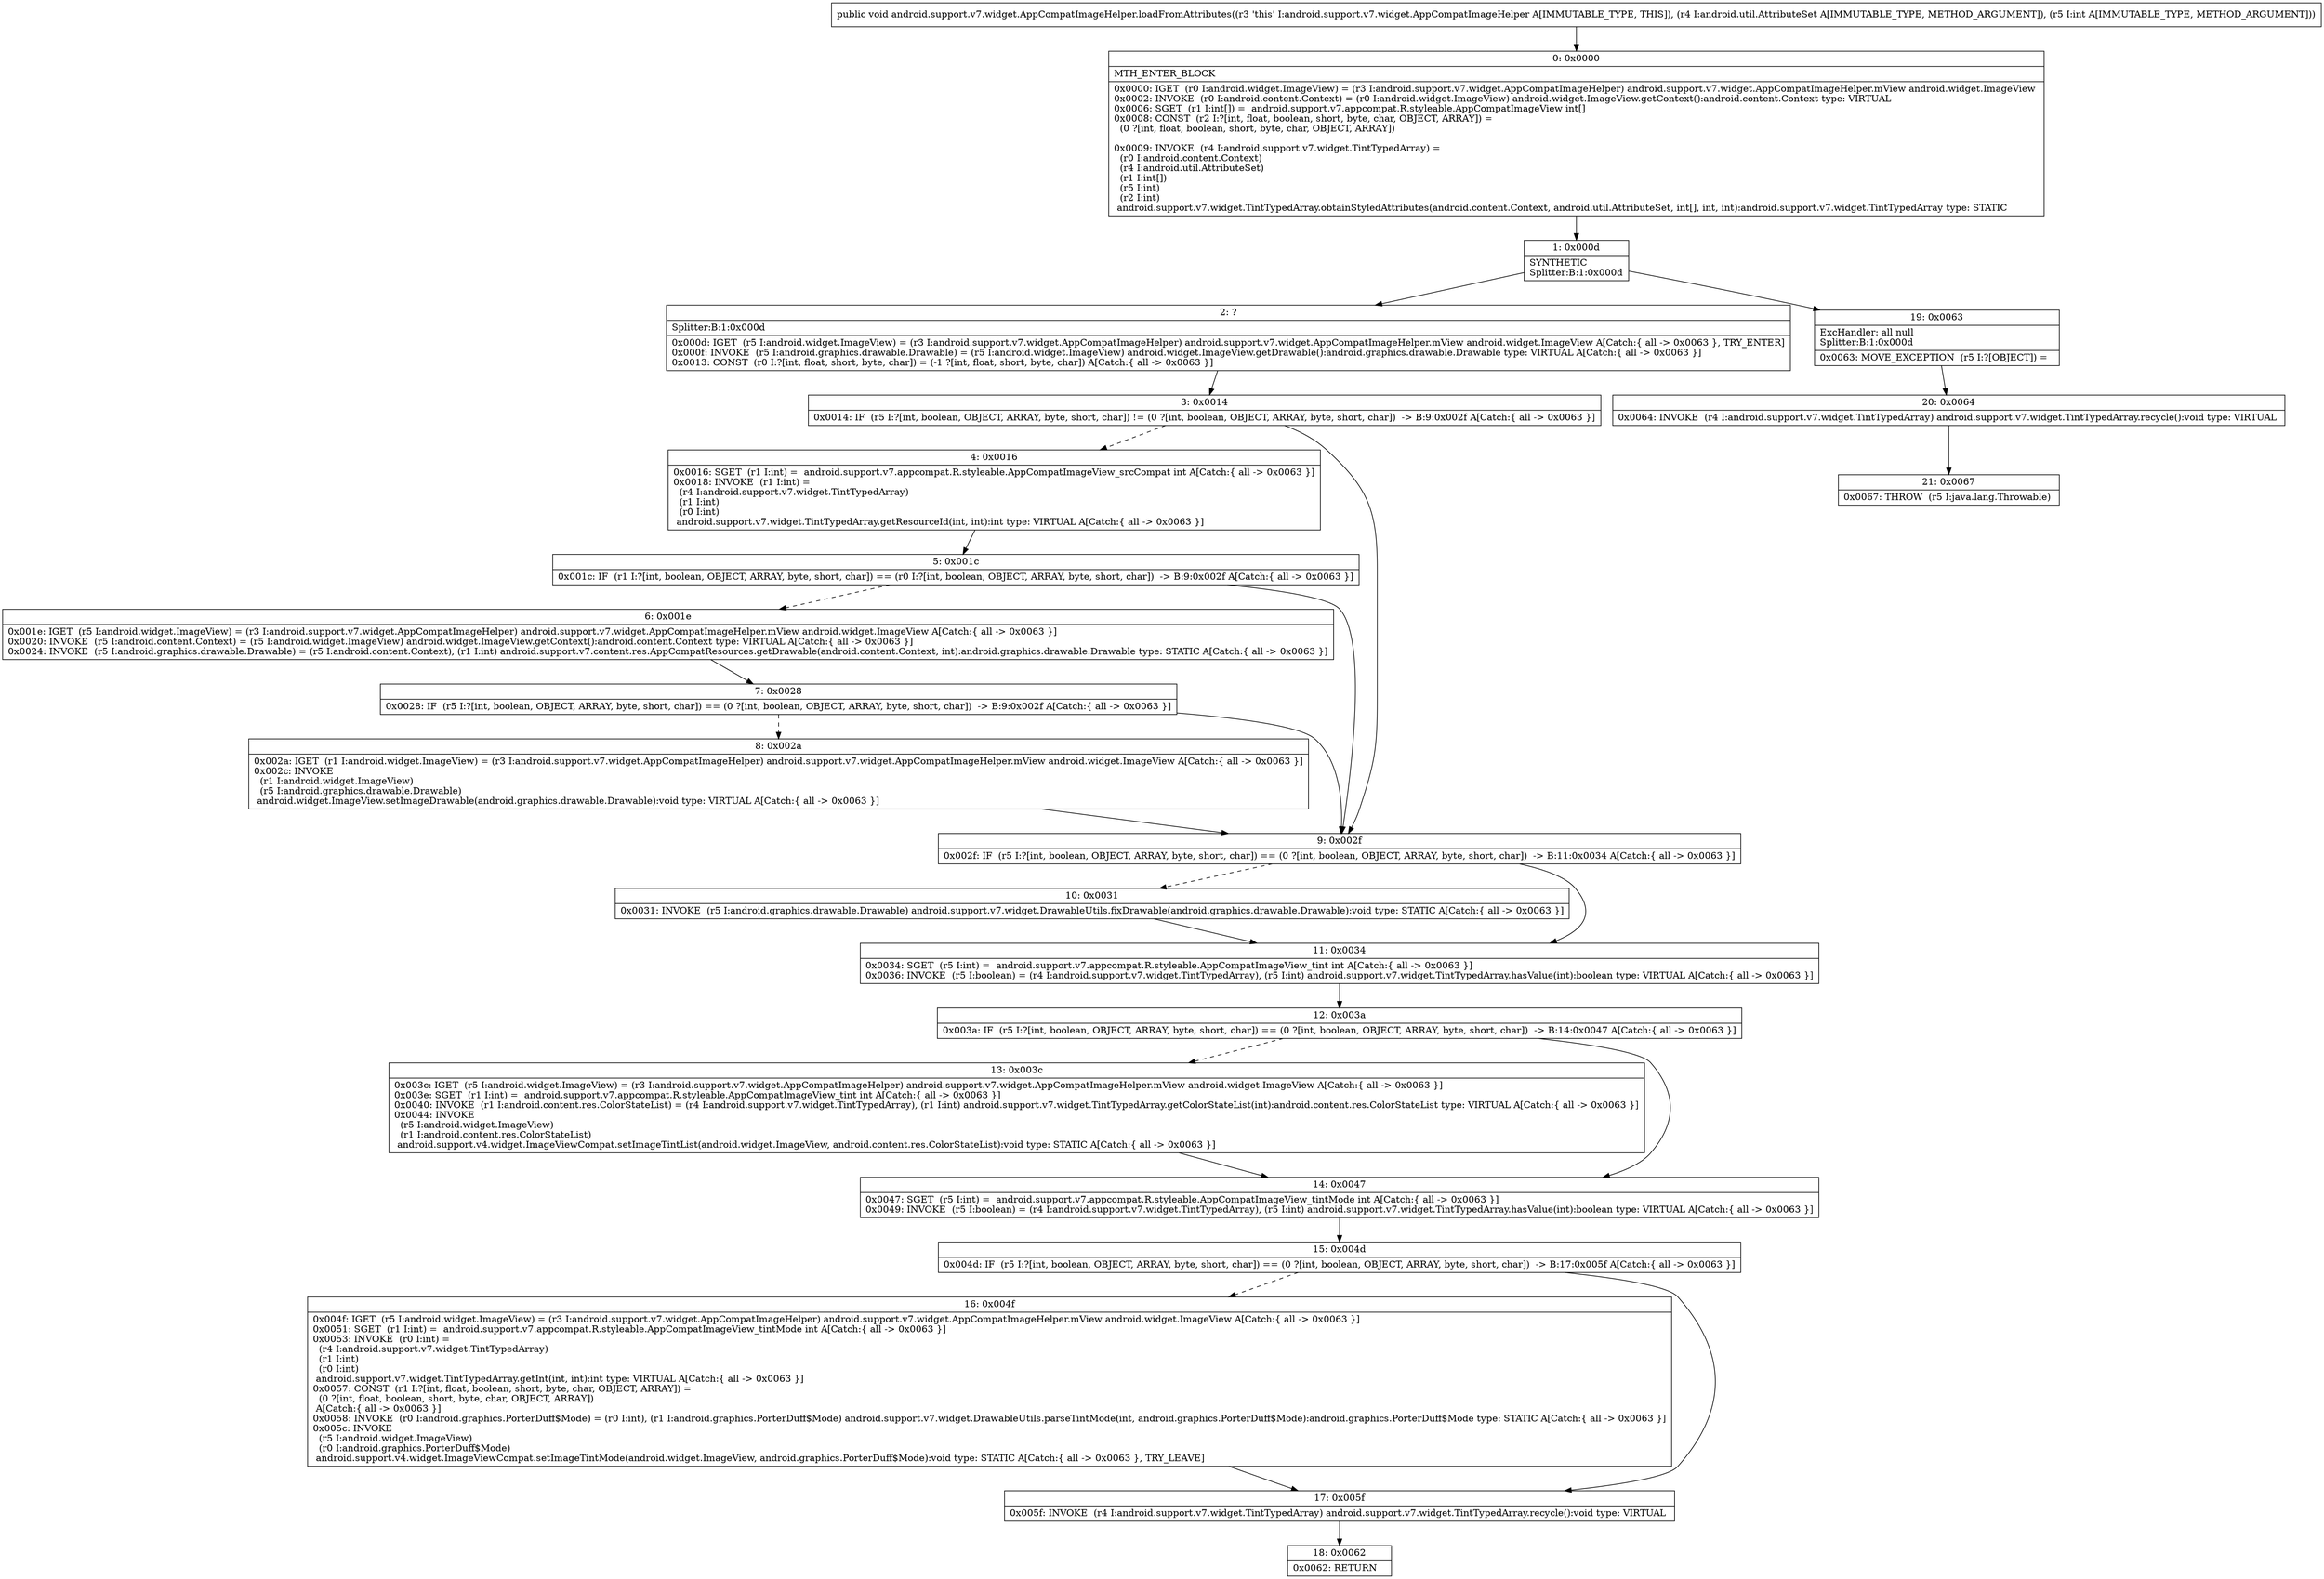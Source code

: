 digraph "CFG forandroid.support.v7.widget.AppCompatImageHelper.loadFromAttributes(Landroid\/util\/AttributeSet;I)V" {
Node_0 [shape=record,label="{0\:\ 0x0000|MTH_ENTER_BLOCK\l|0x0000: IGET  (r0 I:android.widget.ImageView) = (r3 I:android.support.v7.widget.AppCompatImageHelper) android.support.v7.widget.AppCompatImageHelper.mView android.widget.ImageView \l0x0002: INVOKE  (r0 I:android.content.Context) = (r0 I:android.widget.ImageView) android.widget.ImageView.getContext():android.content.Context type: VIRTUAL \l0x0006: SGET  (r1 I:int[]) =  android.support.v7.appcompat.R.styleable.AppCompatImageView int[] \l0x0008: CONST  (r2 I:?[int, float, boolean, short, byte, char, OBJECT, ARRAY]) = \l  (0 ?[int, float, boolean, short, byte, char, OBJECT, ARRAY])\l \l0x0009: INVOKE  (r4 I:android.support.v7.widget.TintTypedArray) = \l  (r0 I:android.content.Context)\l  (r4 I:android.util.AttributeSet)\l  (r1 I:int[])\l  (r5 I:int)\l  (r2 I:int)\l android.support.v7.widget.TintTypedArray.obtainStyledAttributes(android.content.Context, android.util.AttributeSet, int[], int, int):android.support.v7.widget.TintTypedArray type: STATIC \l}"];
Node_1 [shape=record,label="{1\:\ 0x000d|SYNTHETIC\lSplitter:B:1:0x000d\l}"];
Node_2 [shape=record,label="{2\:\ ?|Splitter:B:1:0x000d\l|0x000d: IGET  (r5 I:android.widget.ImageView) = (r3 I:android.support.v7.widget.AppCompatImageHelper) android.support.v7.widget.AppCompatImageHelper.mView android.widget.ImageView A[Catch:\{ all \-\> 0x0063 \}, TRY_ENTER]\l0x000f: INVOKE  (r5 I:android.graphics.drawable.Drawable) = (r5 I:android.widget.ImageView) android.widget.ImageView.getDrawable():android.graphics.drawable.Drawable type: VIRTUAL A[Catch:\{ all \-\> 0x0063 \}]\l0x0013: CONST  (r0 I:?[int, float, short, byte, char]) = (\-1 ?[int, float, short, byte, char]) A[Catch:\{ all \-\> 0x0063 \}]\l}"];
Node_3 [shape=record,label="{3\:\ 0x0014|0x0014: IF  (r5 I:?[int, boolean, OBJECT, ARRAY, byte, short, char]) != (0 ?[int, boolean, OBJECT, ARRAY, byte, short, char])  \-\> B:9:0x002f A[Catch:\{ all \-\> 0x0063 \}]\l}"];
Node_4 [shape=record,label="{4\:\ 0x0016|0x0016: SGET  (r1 I:int) =  android.support.v7.appcompat.R.styleable.AppCompatImageView_srcCompat int A[Catch:\{ all \-\> 0x0063 \}]\l0x0018: INVOKE  (r1 I:int) = \l  (r4 I:android.support.v7.widget.TintTypedArray)\l  (r1 I:int)\l  (r0 I:int)\l android.support.v7.widget.TintTypedArray.getResourceId(int, int):int type: VIRTUAL A[Catch:\{ all \-\> 0x0063 \}]\l}"];
Node_5 [shape=record,label="{5\:\ 0x001c|0x001c: IF  (r1 I:?[int, boolean, OBJECT, ARRAY, byte, short, char]) == (r0 I:?[int, boolean, OBJECT, ARRAY, byte, short, char])  \-\> B:9:0x002f A[Catch:\{ all \-\> 0x0063 \}]\l}"];
Node_6 [shape=record,label="{6\:\ 0x001e|0x001e: IGET  (r5 I:android.widget.ImageView) = (r3 I:android.support.v7.widget.AppCompatImageHelper) android.support.v7.widget.AppCompatImageHelper.mView android.widget.ImageView A[Catch:\{ all \-\> 0x0063 \}]\l0x0020: INVOKE  (r5 I:android.content.Context) = (r5 I:android.widget.ImageView) android.widget.ImageView.getContext():android.content.Context type: VIRTUAL A[Catch:\{ all \-\> 0x0063 \}]\l0x0024: INVOKE  (r5 I:android.graphics.drawable.Drawable) = (r5 I:android.content.Context), (r1 I:int) android.support.v7.content.res.AppCompatResources.getDrawable(android.content.Context, int):android.graphics.drawable.Drawable type: STATIC A[Catch:\{ all \-\> 0x0063 \}]\l}"];
Node_7 [shape=record,label="{7\:\ 0x0028|0x0028: IF  (r5 I:?[int, boolean, OBJECT, ARRAY, byte, short, char]) == (0 ?[int, boolean, OBJECT, ARRAY, byte, short, char])  \-\> B:9:0x002f A[Catch:\{ all \-\> 0x0063 \}]\l}"];
Node_8 [shape=record,label="{8\:\ 0x002a|0x002a: IGET  (r1 I:android.widget.ImageView) = (r3 I:android.support.v7.widget.AppCompatImageHelper) android.support.v7.widget.AppCompatImageHelper.mView android.widget.ImageView A[Catch:\{ all \-\> 0x0063 \}]\l0x002c: INVOKE  \l  (r1 I:android.widget.ImageView)\l  (r5 I:android.graphics.drawable.Drawable)\l android.widget.ImageView.setImageDrawable(android.graphics.drawable.Drawable):void type: VIRTUAL A[Catch:\{ all \-\> 0x0063 \}]\l}"];
Node_9 [shape=record,label="{9\:\ 0x002f|0x002f: IF  (r5 I:?[int, boolean, OBJECT, ARRAY, byte, short, char]) == (0 ?[int, boolean, OBJECT, ARRAY, byte, short, char])  \-\> B:11:0x0034 A[Catch:\{ all \-\> 0x0063 \}]\l}"];
Node_10 [shape=record,label="{10\:\ 0x0031|0x0031: INVOKE  (r5 I:android.graphics.drawable.Drawable) android.support.v7.widget.DrawableUtils.fixDrawable(android.graphics.drawable.Drawable):void type: STATIC A[Catch:\{ all \-\> 0x0063 \}]\l}"];
Node_11 [shape=record,label="{11\:\ 0x0034|0x0034: SGET  (r5 I:int) =  android.support.v7.appcompat.R.styleable.AppCompatImageView_tint int A[Catch:\{ all \-\> 0x0063 \}]\l0x0036: INVOKE  (r5 I:boolean) = (r4 I:android.support.v7.widget.TintTypedArray), (r5 I:int) android.support.v7.widget.TintTypedArray.hasValue(int):boolean type: VIRTUAL A[Catch:\{ all \-\> 0x0063 \}]\l}"];
Node_12 [shape=record,label="{12\:\ 0x003a|0x003a: IF  (r5 I:?[int, boolean, OBJECT, ARRAY, byte, short, char]) == (0 ?[int, boolean, OBJECT, ARRAY, byte, short, char])  \-\> B:14:0x0047 A[Catch:\{ all \-\> 0x0063 \}]\l}"];
Node_13 [shape=record,label="{13\:\ 0x003c|0x003c: IGET  (r5 I:android.widget.ImageView) = (r3 I:android.support.v7.widget.AppCompatImageHelper) android.support.v7.widget.AppCompatImageHelper.mView android.widget.ImageView A[Catch:\{ all \-\> 0x0063 \}]\l0x003e: SGET  (r1 I:int) =  android.support.v7.appcompat.R.styleable.AppCompatImageView_tint int A[Catch:\{ all \-\> 0x0063 \}]\l0x0040: INVOKE  (r1 I:android.content.res.ColorStateList) = (r4 I:android.support.v7.widget.TintTypedArray), (r1 I:int) android.support.v7.widget.TintTypedArray.getColorStateList(int):android.content.res.ColorStateList type: VIRTUAL A[Catch:\{ all \-\> 0x0063 \}]\l0x0044: INVOKE  \l  (r5 I:android.widget.ImageView)\l  (r1 I:android.content.res.ColorStateList)\l android.support.v4.widget.ImageViewCompat.setImageTintList(android.widget.ImageView, android.content.res.ColorStateList):void type: STATIC A[Catch:\{ all \-\> 0x0063 \}]\l}"];
Node_14 [shape=record,label="{14\:\ 0x0047|0x0047: SGET  (r5 I:int) =  android.support.v7.appcompat.R.styleable.AppCompatImageView_tintMode int A[Catch:\{ all \-\> 0x0063 \}]\l0x0049: INVOKE  (r5 I:boolean) = (r4 I:android.support.v7.widget.TintTypedArray), (r5 I:int) android.support.v7.widget.TintTypedArray.hasValue(int):boolean type: VIRTUAL A[Catch:\{ all \-\> 0x0063 \}]\l}"];
Node_15 [shape=record,label="{15\:\ 0x004d|0x004d: IF  (r5 I:?[int, boolean, OBJECT, ARRAY, byte, short, char]) == (0 ?[int, boolean, OBJECT, ARRAY, byte, short, char])  \-\> B:17:0x005f A[Catch:\{ all \-\> 0x0063 \}]\l}"];
Node_16 [shape=record,label="{16\:\ 0x004f|0x004f: IGET  (r5 I:android.widget.ImageView) = (r3 I:android.support.v7.widget.AppCompatImageHelper) android.support.v7.widget.AppCompatImageHelper.mView android.widget.ImageView A[Catch:\{ all \-\> 0x0063 \}]\l0x0051: SGET  (r1 I:int) =  android.support.v7.appcompat.R.styleable.AppCompatImageView_tintMode int A[Catch:\{ all \-\> 0x0063 \}]\l0x0053: INVOKE  (r0 I:int) = \l  (r4 I:android.support.v7.widget.TintTypedArray)\l  (r1 I:int)\l  (r0 I:int)\l android.support.v7.widget.TintTypedArray.getInt(int, int):int type: VIRTUAL A[Catch:\{ all \-\> 0x0063 \}]\l0x0057: CONST  (r1 I:?[int, float, boolean, short, byte, char, OBJECT, ARRAY]) = \l  (0 ?[int, float, boolean, short, byte, char, OBJECT, ARRAY])\l A[Catch:\{ all \-\> 0x0063 \}]\l0x0058: INVOKE  (r0 I:android.graphics.PorterDuff$Mode) = (r0 I:int), (r1 I:android.graphics.PorterDuff$Mode) android.support.v7.widget.DrawableUtils.parseTintMode(int, android.graphics.PorterDuff$Mode):android.graphics.PorterDuff$Mode type: STATIC A[Catch:\{ all \-\> 0x0063 \}]\l0x005c: INVOKE  \l  (r5 I:android.widget.ImageView)\l  (r0 I:android.graphics.PorterDuff$Mode)\l android.support.v4.widget.ImageViewCompat.setImageTintMode(android.widget.ImageView, android.graphics.PorterDuff$Mode):void type: STATIC A[Catch:\{ all \-\> 0x0063 \}, TRY_LEAVE]\l}"];
Node_17 [shape=record,label="{17\:\ 0x005f|0x005f: INVOKE  (r4 I:android.support.v7.widget.TintTypedArray) android.support.v7.widget.TintTypedArray.recycle():void type: VIRTUAL \l}"];
Node_18 [shape=record,label="{18\:\ 0x0062|0x0062: RETURN   \l}"];
Node_19 [shape=record,label="{19\:\ 0x0063|ExcHandler: all null\lSplitter:B:1:0x000d\l|0x0063: MOVE_EXCEPTION  (r5 I:?[OBJECT]) =  \l}"];
Node_20 [shape=record,label="{20\:\ 0x0064|0x0064: INVOKE  (r4 I:android.support.v7.widget.TintTypedArray) android.support.v7.widget.TintTypedArray.recycle():void type: VIRTUAL \l}"];
Node_21 [shape=record,label="{21\:\ 0x0067|0x0067: THROW  (r5 I:java.lang.Throwable) \l}"];
MethodNode[shape=record,label="{public void android.support.v7.widget.AppCompatImageHelper.loadFromAttributes((r3 'this' I:android.support.v7.widget.AppCompatImageHelper A[IMMUTABLE_TYPE, THIS]), (r4 I:android.util.AttributeSet A[IMMUTABLE_TYPE, METHOD_ARGUMENT]), (r5 I:int A[IMMUTABLE_TYPE, METHOD_ARGUMENT])) }"];
MethodNode -> Node_0;
Node_0 -> Node_1;
Node_1 -> Node_2;
Node_1 -> Node_19;
Node_2 -> Node_3;
Node_3 -> Node_4[style=dashed];
Node_3 -> Node_9;
Node_4 -> Node_5;
Node_5 -> Node_6[style=dashed];
Node_5 -> Node_9;
Node_6 -> Node_7;
Node_7 -> Node_8[style=dashed];
Node_7 -> Node_9;
Node_8 -> Node_9;
Node_9 -> Node_10[style=dashed];
Node_9 -> Node_11;
Node_10 -> Node_11;
Node_11 -> Node_12;
Node_12 -> Node_13[style=dashed];
Node_12 -> Node_14;
Node_13 -> Node_14;
Node_14 -> Node_15;
Node_15 -> Node_16[style=dashed];
Node_15 -> Node_17;
Node_16 -> Node_17;
Node_17 -> Node_18;
Node_19 -> Node_20;
Node_20 -> Node_21;
}

